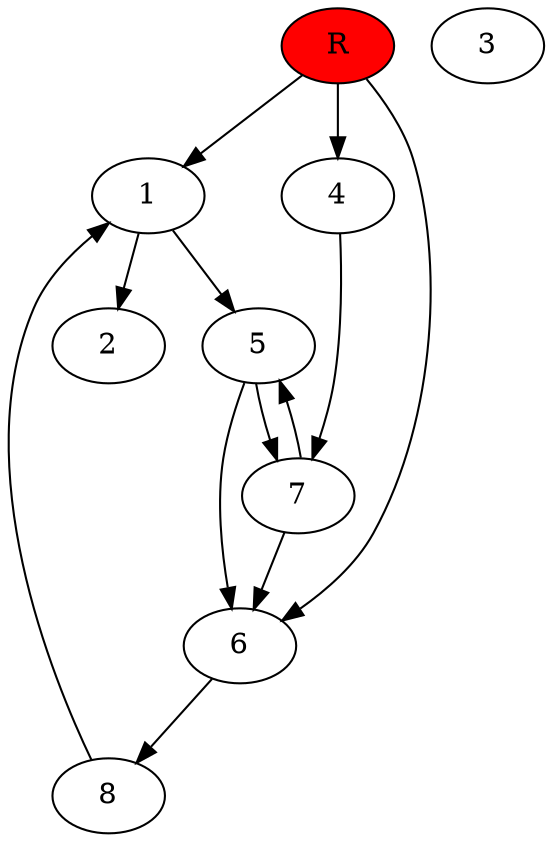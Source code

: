 digraph prb34208 {
	1
	2
	3
	4
	5
	6
	7
	8
	R [fillcolor="#ff0000" style=filled]
	1 -> 2
	1 -> 5
	4 -> 7
	5 -> 6
	5 -> 7
	6 -> 8
	7 -> 5
	7 -> 6
	8 -> 1
	R -> 1
	R -> 4
	R -> 6
}
